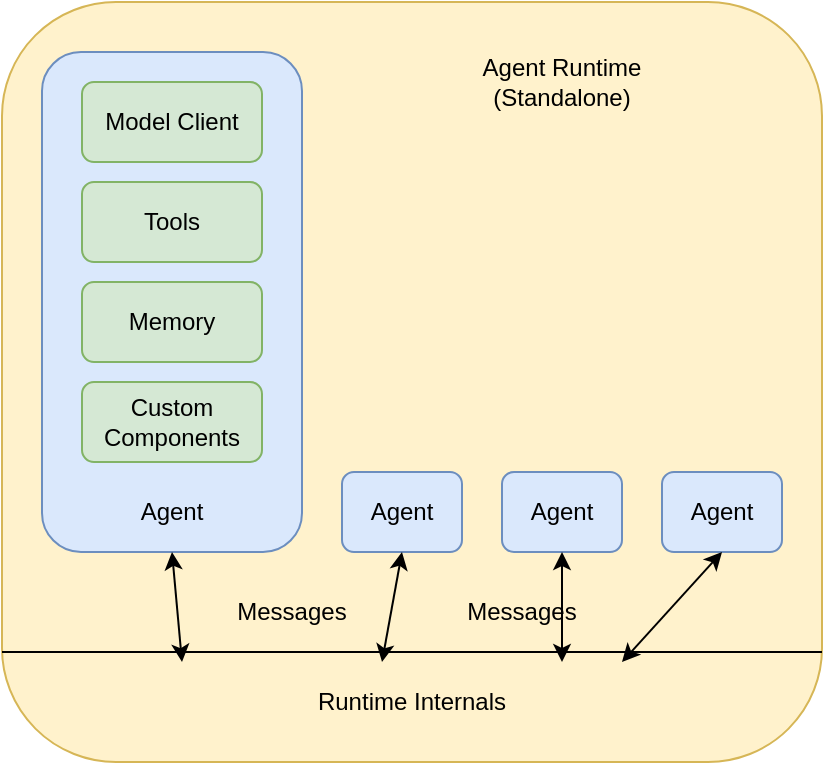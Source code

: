 <mxfile version="24.7.6">
  <diagram name="Page-1" id="RjQ-yjMprM0l9Swcy9ED">
    <mxGraphModel dx="765" dy="1158" grid="1" gridSize="10" guides="1" tooltips="1" connect="1" arrows="1" fold="1" page="1" pageScale="1" pageWidth="850" pageHeight="1100" math="0" shadow="0">
      <root>
        <mxCell id="0" />
        <mxCell id="1" parent="0" />
        <mxCell id="8GsP74nl-6KZMK6J00mR-1" value="" style="rounded=1;whiteSpace=wrap;html=1;fillColor=#fff2cc;strokeColor=#d6b656;" parent="1" vertex="1">
          <mxGeometry x="160" y="360" width="410" height="380" as="geometry" />
        </mxCell>
        <mxCell id="8GsP74nl-6KZMK6J00mR-3" value="Agent" style="rounded=1;whiteSpace=wrap;html=1;fillColor=#dae8fc;strokeColor=#6c8ebf;" parent="1" vertex="1">
          <mxGeometry x="330" y="595" width="60" height="40" as="geometry" />
        </mxCell>
        <mxCell id="8GsP74nl-6KZMK6J00mR-5" value="" style="rounded=1;whiteSpace=wrap;html=1;fillColor=#dae8fc;strokeColor=#6c8ebf;" parent="1" vertex="1">
          <mxGeometry x="180" y="385" width="130" height="250" as="geometry" />
        </mxCell>
        <mxCell id="8GsP74nl-6KZMK6J00mR-6" value="Model Client" style="rounded=1;whiteSpace=wrap;html=1;fillColor=#d5e8d4;strokeColor=#82b366;" parent="1" vertex="1">
          <mxGeometry x="200" y="400" width="90" height="40" as="geometry" />
        </mxCell>
        <mxCell id="8GsP74nl-6KZMK6J00mR-7" value="Tools" style="rounded=1;whiteSpace=wrap;html=1;fillColor=#d5e8d4;strokeColor=#82b366;" parent="1" vertex="1">
          <mxGeometry x="200" y="450" width="90" height="40" as="geometry" />
        </mxCell>
        <mxCell id="8GsP74nl-6KZMK6J00mR-8" value="Memory" style="rounded=1;whiteSpace=wrap;html=1;fillColor=#d5e8d4;strokeColor=#82b366;" parent="1" vertex="1">
          <mxGeometry x="200" y="500" width="90" height="40" as="geometry" />
        </mxCell>
        <mxCell id="8GsP74nl-6KZMK6J00mR-9" value="Custom Components" style="rounded=1;whiteSpace=wrap;html=1;fillColor=#d5e8d4;strokeColor=#82b366;" parent="1" vertex="1">
          <mxGeometry x="200" y="550" width="90" height="40" as="geometry" />
        </mxCell>
        <mxCell id="8GsP74nl-6KZMK6J00mR-10" value="Agent" style="text;html=1;align=center;verticalAlign=middle;whiteSpace=wrap;rounded=0;" parent="1" vertex="1">
          <mxGeometry x="215" y="600" width="60" height="30" as="geometry" />
        </mxCell>
        <mxCell id="8GsP74nl-6KZMK6J00mR-11" value="Agent" style="rounded=1;whiteSpace=wrap;html=1;fillColor=#dae8fc;strokeColor=#6c8ebf;" parent="1" vertex="1">
          <mxGeometry x="410" y="595" width="60" height="40" as="geometry" />
        </mxCell>
        <mxCell id="8GsP74nl-6KZMK6J00mR-12" value="Agent" style="rounded=1;whiteSpace=wrap;html=1;fillColor=#dae8fc;strokeColor=#6c8ebf;" parent="1" vertex="1">
          <mxGeometry x="490" y="595" width="60" height="40" as="geometry" />
        </mxCell>
        <mxCell id="8GsP74nl-6KZMK6J00mR-17" style="rounded=0;orthogonalLoop=1;jettySize=auto;html=1;exitX=0.5;exitY=1;exitDx=0;exitDy=0;startArrow=classic;startFill=1;" parent="1" source="8GsP74nl-6KZMK6J00mR-3" edge="1">
          <mxGeometry relative="1" as="geometry">
            <mxPoint x="223" y="645" as="sourcePoint" />
            <mxPoint x="350" y="690" as="targetPoint" />
          </mxGeometry>
        </mxCell>
        <mxCell id="8GsP74nl-6KZMK6J00mR-18" style="rounded=0;orthogonalLoop=1;jettySize=auto;html=1;exitX=0.5;exitY=1;exitDx=0;exitDy=0;startArrow=classic;startFill=1;" parent="1" source="8GsP74nl-6KZMK6J00mR-11" edge="1">
          <mxGeometry relative="1" as="geometry">
            <mxPoint x="370" y="645" as="sourcePoint" />
            <mxPoint x="440" y="690" as="targetPoint" />
          </mxGeometry>
        </mxCell>
        <mxCell id="8GsP74nl-6KZMK6J00mR-19" style="rounded=0;orthogonalLoop=1;jettySize=auto;html=1;exitX=0.5;exitY=1;exitDx=0;exitDy=0;startArrow=classic;startFill=1;" parent="1" source="8GsP74nl-6KZMK6J00mR-12" edge="1">
          <mxGeometry relative="1" as="geometry">
            <mxPoint x="450" y="645" as="sourcePoint" />
            <mxPoint x="470" y="690" as="targetPoint" />
          </mxGeometry>
        </mxCell>
        <mxCell id="8GsP74nl-6KZMK6J00mR-21" value="Agent Runtime (Standalone)" style="text;html=1;align=center;verticalAlign=middle;whiteSpace=wrap;rounded=0;" parent="1" vertex="1">
          <mxGeometry x="375" y="385" width="130" height="30" as="geometry" />
        </mxCell>
        <mxCell id="8GsP74nl-6KZMK6J00mR-23" value="Messages" style="text;html=1;align=center;verticalAlign=middle;whiteSpace=wrap;rounded=0;" parent="1" vertex="1">
          <mxGeometry x="275" y="650" width="60" height="30" as="geometry" />
        </mxCell>
        <mxCell id="8GsP74nl-6KZMK6J00mR-24" value="" style="endArrow=none;html=1;rounded=0;" parent="1" target="8GsP74nl-6KZMK6J00mR-1" edge="1">
          <mxGeometry width="50" height="50" relative="1" as="geometry">
            <mxPoint x="160" y="685" as="sourcePoint" />
            <mxPoint x="210" y="635" as="targetPoint" />
            <Array as="points">
              <mxPoint x="570" y="685" />
            </Array>
          </mxGeometry>
        </mxCell>
        <mxCell id="8GsP74nl-6KZMK6J00mR-25" value="Runtime Internals" style="text;html=1;align=center;verticalAlign=middle;whiteSpace=wrap;rounded=0;" parent="1" vertex="1">
          <mxGeometry x="310" y="695" width="110" height="30" as="geometry" />
        </mxCell>
        <mxCell id="8GsP74nl-6KZMK6J00mR-26" value="Messages" style="text;html=1;align=center;verticalAlign=middle;whiteSpace=wrap;rounded=0;" parent="1" vertex="1">
          <mxGeometry x="390" y="650" width="60" height="30" as="geometry" />
        </mxCell>
        <mxCell id="8GsP74nl-6KZMK6J00mR-48" style="rounded=0;orthogonalLoop=1;jettySize=auto;html=1;exitX=0.5;exitY=1;exitDx=0;exitDy=0;startArrow=classic;startFill=1;" parent="1" source="8GsP74nl-6KZMK6J00mR-5" edge="1">
          <mxGeometry relative="1" as="geometry">
            <mxPoint x="370" y="645" as="sourcePoint" />
            <mxPoint x="250" y="690" as="targetPoint" />
          </mxGeometry>
        </mxCell>
      </root>
    </mxGraphModel>
  </diagram>
</mxfile>
